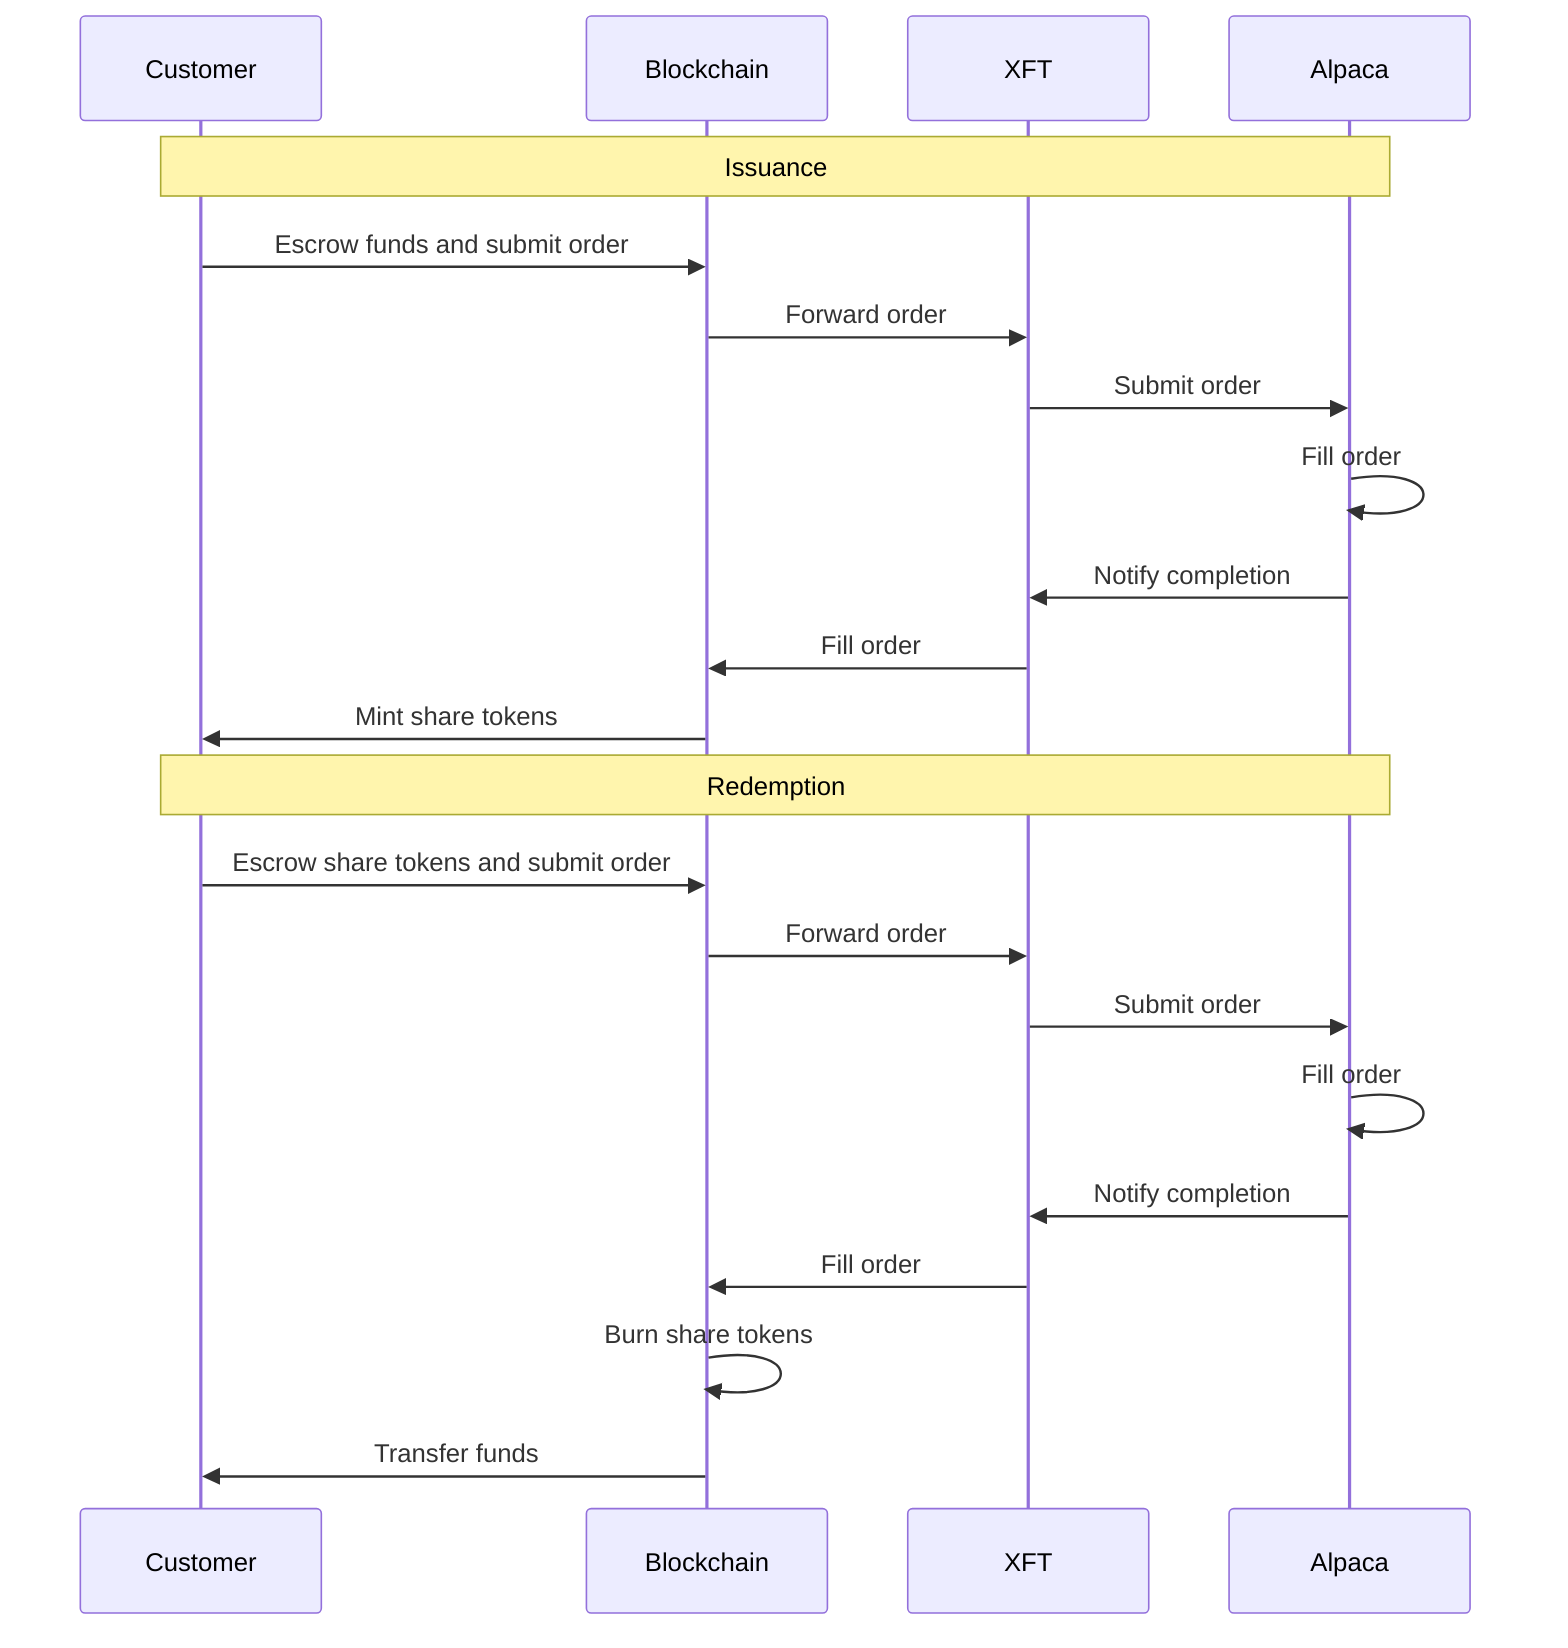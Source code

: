 sequenceDiagram
   participant Customer
   participant Blockchain
   participant XFT
   participant Alpaca

   Note over Customer, Alpaca: Issuance
   
   Customer->>Blockchain: Escrow funds and submit order
   Blockchain->>XFT: Forward order
   XFT->>Alpaca: Submit order
   Alpaca->>Alpaca: Fill order
   Alpaca->>XFT: Notify completion
   XFT->>Blockchain: Fill order
   Blockchain->>Customer: Mint share tokens

   Note over Customer, Alpaca: Redemption
   
   Customer->>Blockchain: Escrow share tokens and submit order
   Blockchain->>XFT: Forward order
   XFT->>Alpaca: Submit order
   Alpaca->>Alpaca: Fill order
   Alpaca->>XFT: Notify completion
   XFT->>Blockchain: Fill order
   Blockchain->>Blockchain: Burn share tokens
   Blockchain->>Customer: Transfer funds